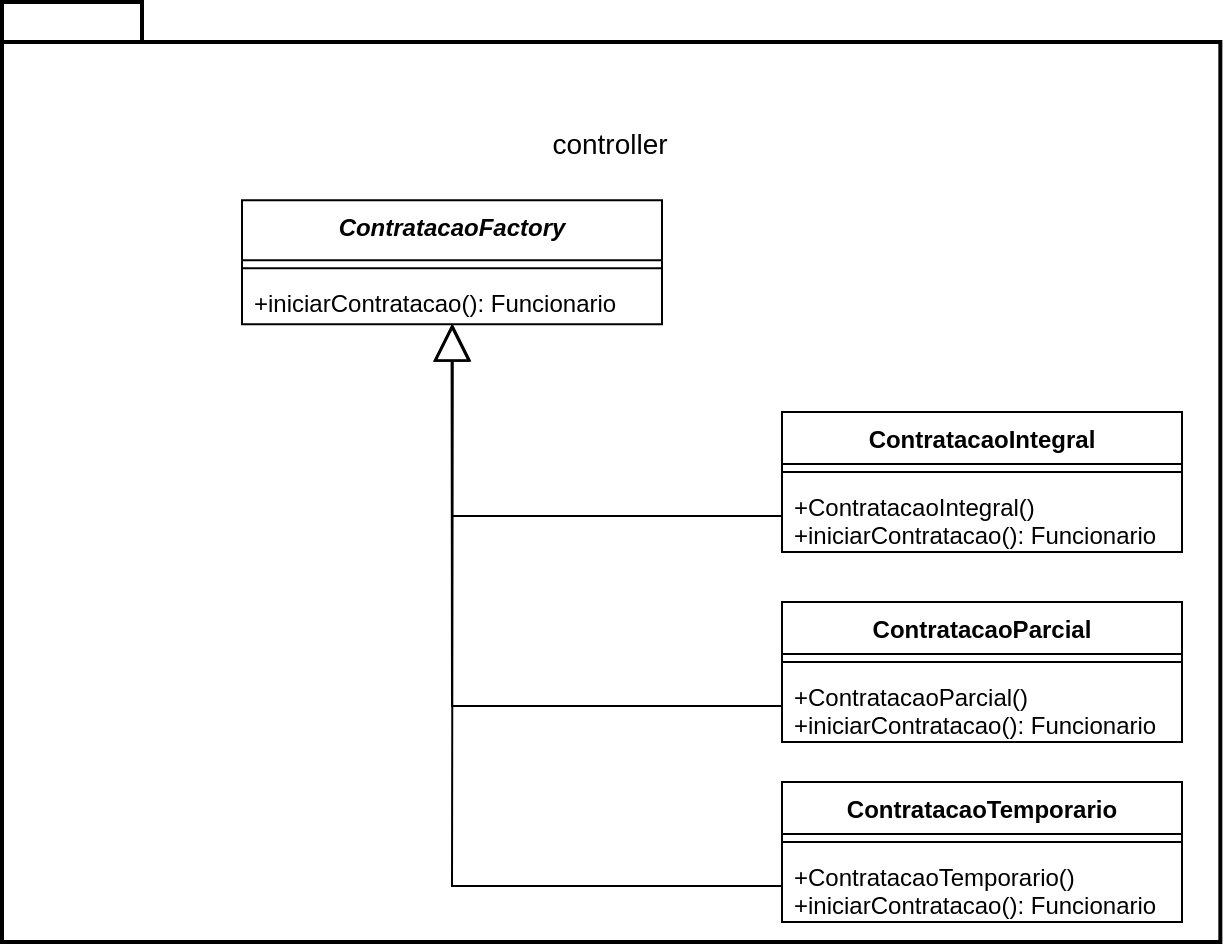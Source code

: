 <mxfile version="24.2.3" type="github">
  <diagram id="C5RBs43oDa-KdzZeNtuy" name="Page-1">
    <mxGraphModel dx="1167" dy="1749" grid="1" gridSize="10" guides="1" tooltips="1" connect="1" arrows="1" fold="1" page="1" pageScale="1" pageWidth="827" pageHeight="1169" math="0" shadow="0">
      <root>
        <mxCell id="WIyWlLk6GJQsqaUBKTNV-0" />
        <mxCell id="WIyWlLk6GJQsqaUBKTNV-1" parent="WIyWlLk6GJQsqaUBKTNV-0" />
        <mxCell id="yWQYi5Np3CBm6QukI8_1-5" value="" style="group" vertex="1" connectable="0" parent="WIyWlLk6GJQsqaUBKTNV-1">
          <mxGeometry x="170" y="-180" width="609.17" height="470" as="geometry" />
        </mxCell>
        <mxCell id="yWQYi5Np3CBm6QukI8_1-1" value="" style="shape=folder;tabWidth=70;tabHeight=20;tabPosition=left;strokeWidth=2;html=1;whiteSpace=wrap;align=center;" vertex="1" parent="yWQYi5Np3CBm6QukI8_1-5">
          <mxGeometry width="609.17" height="470" as="geometry" />
        </mxCell>
        <mxCell id="yWQYi5Np3CBm6QukI8_1-4" value="&lt;font style=&quot;font-size: 14px;&quot;&gt;c&lt;/font&gt;&lt;span style=&quot;font-size: 14px; background-color: initial;&quot;&gt;ontroller&lt;/span&gt;" style="text;html=1;align=center;verticalAlign=middle;whiteSpace=wrap;rounded=0;" vertex="1" parent="yWQYi5Np3CBm6QukI8_1-5">
          <mxGeometry x="244.376" y="42.5" width="120.417" height="56.667" as="geometry" />
        </mxCell>
        <mxCell id="yWQYi5Np3CBm6QukI8_1-7" value="&lt;i&gt;ContratacaoFactory&lt;/i&gt;" style="swimlane;fontStyle=1;align=center;verticalAlign=top;childLayout=stackLayout;horizontal=1;startSize=30;horizontalStack=0;resizeParent=1;resizeParentMax=0;resizeLast=0;collapsible=1;marginBottom=0;whiteSpace=wrap;html=1;" vertex="1" parent="yWQYi5Np3CBm6QukI8_1-5">
          <mxGeometry x="120" y="99.17" width="210" height="62" as="geometry" />
        </mxCell>
        <mxCell id="yWQYi5Np3CBm6QukI8_1-9" value="" style="line;strokeWidth=1;fillColor=none;align=left;verticalAlign=middle;spacingTop=-1;spacingLeft=3;spacingRight=3;rotatable=0;labelPosition=right;points=[];portConstraint=eastwest;strokeColor=inherit;" vertex="1" parent="yWQYi5Np3CBm6QukI8_1-7">
          <mxGeometry y="30" width="210" height="8" as="geometry" />
        </mxCell>
        <mxCell id="yWQYi5Np3CBm6QukI8_1-10" value="+iniciarContratacao(): Funcionario" style="text;strokeColor=none;fillColor=none;align=left;verticalAlign=top;spacingLeft=4;spacingRight=4;overflow=hidden;rotatable=0;points=[[0,0.5],[1,0.5]];portConstraint=eastwest;whiteSpace=wrap;html=1;" vertex="1" parent="yWQYi5Np3CBm6QukI8_1-7">
          <mxGeometry y="38" width="210" height="24" as="geometry" />
        </mxCell>
        <mxCell id="yWQYi5Np3CBm6QukI8_1-11" value="ContratacaoIntegral" style="swimlane;fontStyle=1;align=center;verticalAlign=top;childLayout=stackLayout;horizontal=1;startSize=26;horizontalStack=0;resizeParent=1;resizeParentMax=0;resizeLast=0;collapsible=1;marginBottom=0;whiteSpace=wrap;html=1;" vertex="1" parent="yWQYi5Np3CBm6QukI8_1-5">
          <mxGeometry x="390" y="205" width="200" height="70" as="geometry" />
        </mxCell>
        <mxCell id="yWQYi5Np3CBm6QukI8_1-13" value="" style="line;strokeWidth=1;fillColor=none;align=left;verticalAlign=middle;spacingTop=-1;spacingLeft=3;spacingRight=3;rotatable=0;labelPosition=right;points=[];portConstraint=eastwest;strokeColor=inherit;" vertex="1" parent="yWQYi5Np3CBm6QukI8_1-11">
          <mxGeometry y="26" width="200" height="8" as="geometry" />
        </mxCell>
        <mxCell id="yWQYi5Np3CBm6QukI8_1-14" value="&lt;div&gt;+ContratacaoIntegral()&lt;/div&gt;+iniciarContratacao(): Funcionario" style="text;strokeColor=none;fillColor=none;align=left;verticalAlign=top;spacingLeft=4;spacingRight=4;overflow=hidden;rotatable=0;points=[[0,0.5],[1,0.5]];portConstraint=eastwest;whiteSpace=wrap;html=1;" vertex="1" parent="yWQYi5Np3CBm6QukI8_1-11">
          <mxGeometry y="34" width="200" height="36" as="geometry" />
        </mxCell>
        <mxCell id="yWQYi5Np3CBm6QukI8_1-15" value="ContratacaoParcial" style="swimlane;fontStyle=1;align=center;verticalAlign=top;childLayout=stackLayout;horizontal=1;startSize=26;horizontalStack=0;resizeParent=1;resizeParentMax=0;resizeLast=0;collapsible=1;marginBottom=0;whiteSpace=wrap;html=1;" vertex="1" parent="yWQYi5Np3CBm6QukI8_1-5">
          <mxGeometry x="390" y="300" width="200" height="70" as="geometry" />
        </mxCell>
        <mxCell id="yWQYi5Np3CBm6QukI8_1-16" value="" style="line;strokeWidth=1;fillColor=none;align=left;verticalAlign=middle;spacingTop=-1;spacingLeft=3;spacingRight=3;rotatable=0;labelPosition=right;points=[];portConstraint=eastwest;strokeColor=inherit;" vertex="1" parent="yWQYi5Np3CBm6QukI8_1-15">
          <mxGeometry y="26" width="200" height="8" as="geometry" />
        </mxCell>
        <mxCell id="yWQYi5Np3CBm6QukI8_1-17" value="&lt;div&gt;+ContratacaoParcial()&lt;/div&gt;+iniciarContratacao(): Funcionario" style="text;strokeColor=none;fillColor=none;align=left;verticalAlign=top;spacingLeft=4;spacingRight=4;overflow=hidden;rotatable=0;points=[[0,0.5],[1,0.5]];portConstraint=eastwest;whiteSpace=wrap;html=1;" vertex="1" parent="yWQYi5Np3CBm6QukI8_1-15">
          <mxGeometry y="34" width="200" height="36" as="geometry" />
        </mxCell>
        <mxCell id="yWQYi5Np3CBm6QukI8_1-18" value="ContratacaoTemporario" style="swimlane;fontStyle=1;align=center;verticalAlign=top;childLayout=stackLayout;horizontal=1;startSize=26;horizontalStack=0;resizeParent=1;resizeParentMax=0;resizeLast=0;collapsible=1;marginBottom=0;whiteSpace=wrap;html=1;" vertex="1" parent="yWQYi5Np3CBm6QukI8_1-5">
          <mxGeometry x="390" y="390" width="200" height="70" as="geometry" />
        </mxCell>
        <mxCell id="yWQYi5Np3CBm6QukI8_1-19" value="" style="line;strokeWidth=1;fillColor=none;align=left;verticalAlign=middle;spacingTop=-1;spacingLeft=3;spacingRight=3;rotatable=0;labelPosition=right;points=[];portConstraint=eastwest;strokeColor=inherit;" vertex="1" parent="yWQYi5Np3CBm6QukI8_1-18">
          <mxGeometry y="26" width="200" height="8" as="geometry" />
        </mxCell>
        <mxCell id="yWQYi5Np3CBm6QukI8_1-20" value="&lt;div&gt;+ContratacaoTemporario()&lt;/div&gt;+iniciarContratacao(): Funcionario" style="text;strokeColor=none;fillColor=none;align=left;verticalAlign=top;spacingLeft=4;spacingRight=4;overflow=hidden;rotatable=0;points=[[0,0.5],[1,0.5]];portConstraint=eastwest;whiteSpace=wrap;html=1;" vertex="1" parent="yWQYi5Np3CBm6QukI8_1-18">
          <mxGeometry y="34" width="200" height="36" as="geometry" />
        </mxCell>
        <mxCell id="yWQYi5Np3CBm6QukI8_1-21" value="" style="endArrow=block;endSize=16;endFill=0;html=1;rounded=0;exitX=0;exitY=0.5;exitDx=0;exitDy=0;entryX=0.502;entryY=0.998;entryDx=0;entryDy=0;entryPerimeter=0;" edge="1" parent="yWQYi5Np3CBm6QukI8_1-5" source="yWQYi5Np3CBm6QukI8_1-20" target="yWQYi5Np3CBm6QukI8_1-10">
          <mxGeometry width="160" relative="1" as="geometry">
            <mxPoint x="190" y="360" as="sourcePoint" />
            <mxPoint x="350" y="360" as="targetPoint" />
            <Array as="points">
              <mxPoint x="225" y="442" />
            </Array>
          </mxGeometry>
        </mxCell>
        <mxCell id="yWQYi5Np3CBm6QukI8_1-22" value="" style="endArrow=block;endSize=16;endFill=0;html=1;rounded=0;exitX=0;exitY=0.5;exitDx=0;exitDy=0;entryX=0.499;entryY=1.004;entryDx=0;entryDy=0;entryPerimeter=0;" edge="1" parent="yWQYi5Np3CBm6QukI8_1-5" source="yWQYi5Np3CBm6QukI8_1-17" target="yWQYi5Np3CBm6QukI8_1-10">
          <mxGeometry width="160" relative="1" as="geometry">
            <mxPoint x="40" y="290" as="sourcePoint" />
            <mxPoint x="200" y="290" as="targetPoint" />
            <Array as="points">
              <mxPoint x="225" y="352" />
            </Array>
          </mxGeometry>
        </mxCell>
        <mxCell id="yWQYi5Np3CBm6QukI8_1-23" value="" style="endArrow=block;endSize=16;endFill=0;html=1;rounded=0;exitX=0;exitY=0.5;exitDx=0;exitDy=0;entryX=0.5;entryY=0.998;entryDx=0;entryDy=0;entryPerimeter=0;" edge="1" parent="yWQYi5Np3CBm6QukI8_1-5" source="yWQYi5Np3CBm6QukI8_1-14" target="yWQYi5Np3CBm6QukI8_1-10">
          <mxGeometry width="160" relative="1" as="geometry">
            <mxPoint x="230" y="300" as="sourcePoint" />
            <mxPoint x="390" y="300" as="targetPoint" />
            <Array as="points">
              <mxPoint x="225" y="257" />
            </Array>
          </mxGeometry>
        </mxCell>
      </root>
    </mxGraphModel>
  </diagram>
</mxfile>
